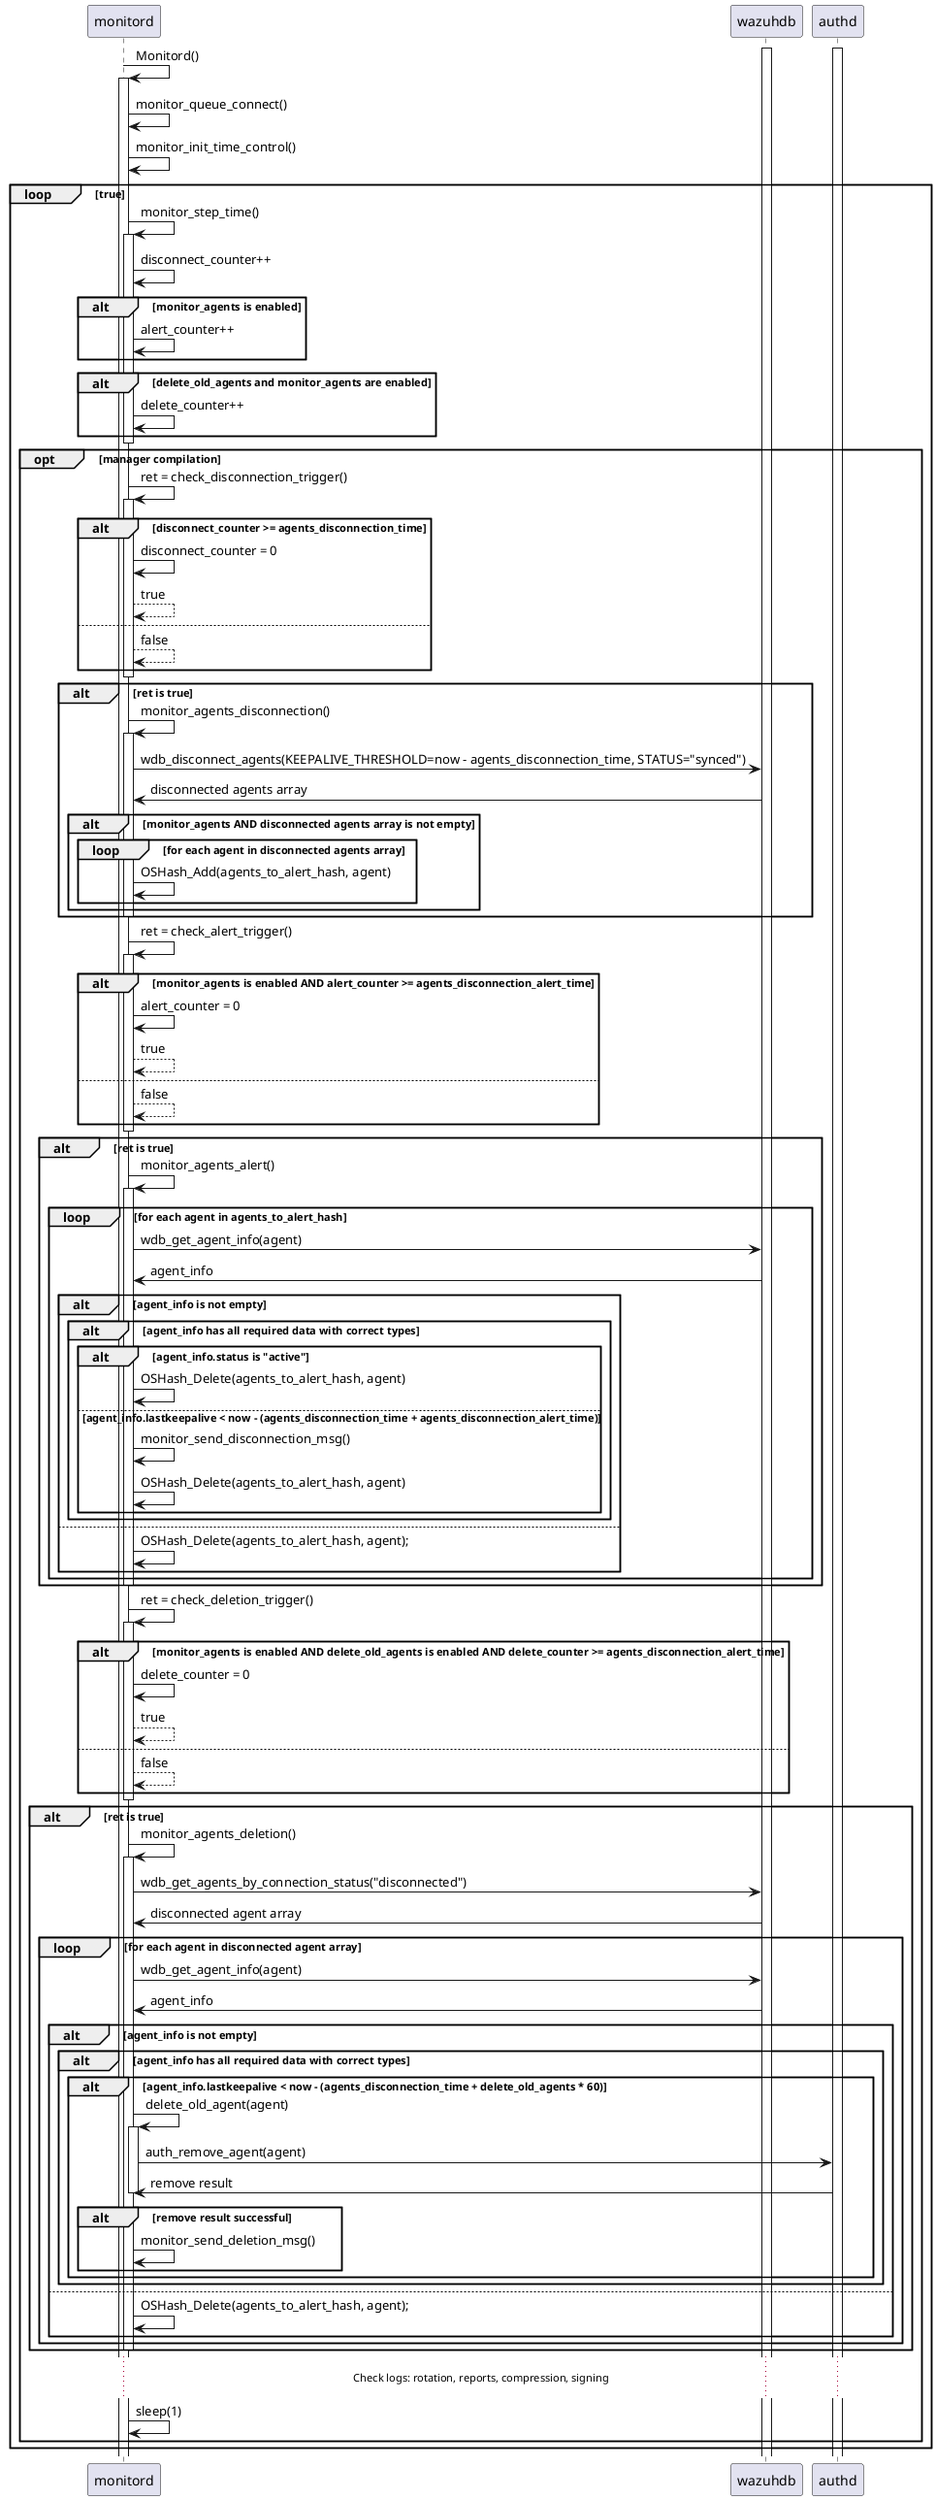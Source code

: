 ' Copyright (C) 2015-2021, Wazuh Inc.
' Created by Wazuh, Inc. <info@wazuh.com>.
' This program is free software; you can redistribute it and/or modify it under the terms of GPLv2

@startuml agent-disconnection-handling

participant monitord 
participant wazuhdb as wdb
participant authd


activate wdb
activate authd

monitord -> monitord++: Monitord()

monitord -> monitord: monitor_queue_connect()
monitord -> monitord: monitor_init_time_control()

loop true
    monitord -> monitord ++: monitor_step_time()
        monitord -> monitord : disconnect_counter++
        alt monitor_agents is enabled
            monitord -> monitord : alert_counter++
        end
        alt delete_old_agents and monitor_agents are enabled
            monitord -> monitord : delete_counter++
        end
    monitord--

    opt manager compilation
        monitord -> monitord ++: ret = check_disconnection_trigger()
            alt disconnect_counter >= agents_disconnection_time
                monitord -> monitord : disconnect_counter = 0
                monitord --> monitord: true  
            else
                monitord --> monitord: false  
            end
        monitord--

        alt ret is true
            monitord -> monitord ++: monitor_agents_disconnection()
                monitord -> wdb : wdb_disconnect_agents(KEEPALIVE_THRESHOLD=now - agents_disconnection_time, STATUS="synced")
                monitord <- wdb : disconnected agents array
                alt monitor_agents AND disconnected agents array is not empty
                    loop for each agent in disconnected agents array
                        monitord -> monitord : OSHash_Add(agents_to_alert_hash, agent) 
                    end
                end
            monitord --
        end
        

        monitord -> monitord ++: ret = check_alert_trigger()
            alt monitor_agents is enabled AND alert_counter >= agents_disconnection_alert_time
                monitord -> monitord : alert_counter = 0
                monitord --> monitord: true  
            else
                monitord --> monitord: false  
            end
        monitord--

        alt ret is true
            monitord -> monitord ++: monitor_agents_alert()
                loop for each agent in agents_to_alert_hash
                    monitord -> wdb :  wdb_get_agent_info(agent)
                    monitord <- wdb : agent_info
                    alt agent_info is not empty
                        alt agent_info has all required data with correct types
                            alt agent_info.status is "active"
                                monitord -> monitord : OSHash_Delete(agents_to_alert_hash, agent)
                            else agent_info.lastkeepalive < now - (agents_disconnection_time + agents_disconnection_alert_time)
                                monitord -> monitord : monitor_send_disconnection_msg()
                                monitord -> monitord : OSHash_Delete(agents_to_alert_hash, agent)
                            end
                        end
                    else
                        monitord -> monitord :OSHash_Delete(agents_to_alert_hash, agent);
                    end
                end
            monitord--
        end

        monitord -> monitord ++: ret = check_deletion_trigger()
            alt monitor_agents is enabled AND delete_old_agents is enabled AND delete_counter >= agents_disconnection_alert_time
                monitord -> monitord : delete_counter = 0
                monitord --> monitord: true  
            else
                monitord --> monitord: false  
            end
        monitord--

        alt ret is true
            monitord -> monitord ++: monitor_agents_deletion()
                monitord -> wdb :  wdb_get_agents_by_connection_status("disconnected")
                monitord <- wdb : disconnected agent array
                loop for each agent in disconnected agent array
                    monitord -> wdb : wdb_get_agent_info(agent)
                    monitord <- wdb : agent_info
                    alt agent_info is not empty
                        alt agent_info has all required data with correct types
                            alt agent_info.lastkeepalive < now - (agents_disconnection_time + delete_old_agents * 60)
                                monitord -> monitord ++ : delete_old_agent(agent)
                                    monitord -> authd : auth_remove_agent(agent)
                                    monitord <- authd : remove result
                                monitord--
                                alt remove result successful
                                    monitord -> monitord : monitor_send_deletion_msg()
                                end
                            end
                        end
                    else
                        monitord -> monitord :OSHash_Delete(agents_to_alert_hash, agent);
                    end
                end
            monitord--
        end
        ... Check logs: rotation, reports, compression, signing ...
        monitord -> monitord: sleep(1)
    end
end


@enduml
